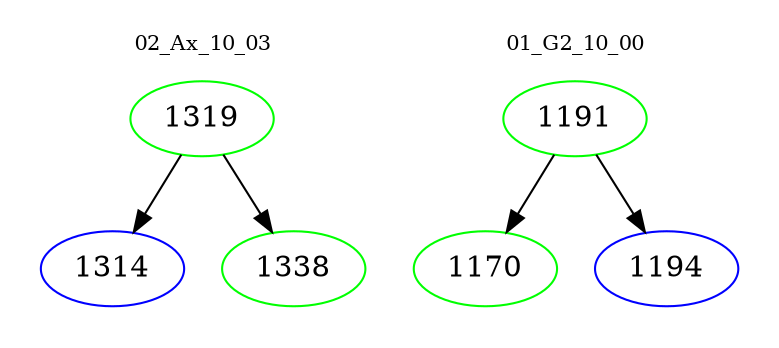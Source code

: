 digraph{
subgraph cluster_0 {
color = white
label = "02_Ax_10_03";
fontsize=10;
T0_1319 [label="1319", color="green"]
T0_1319 -> T0_1314 [color="black"]
T0_1314 [label="1314", color="blue"]
T0_1319 -> T0_1338 [color="black"]
T0_1338 [label="1338", color="green"]
}
subgraph cluster_1 {
color = white
label = "01_G2_10_00";
fontsize=10;
T1_1191 [label="1191", color="green"]
T1_1191 -> T1_1170 [color="black"]
T1_1170 [label="1170", color="green"]
T1_1191 -> T1_1194 [color="black"]
T1_1194 [label="1194", color="blue"]
}
}
